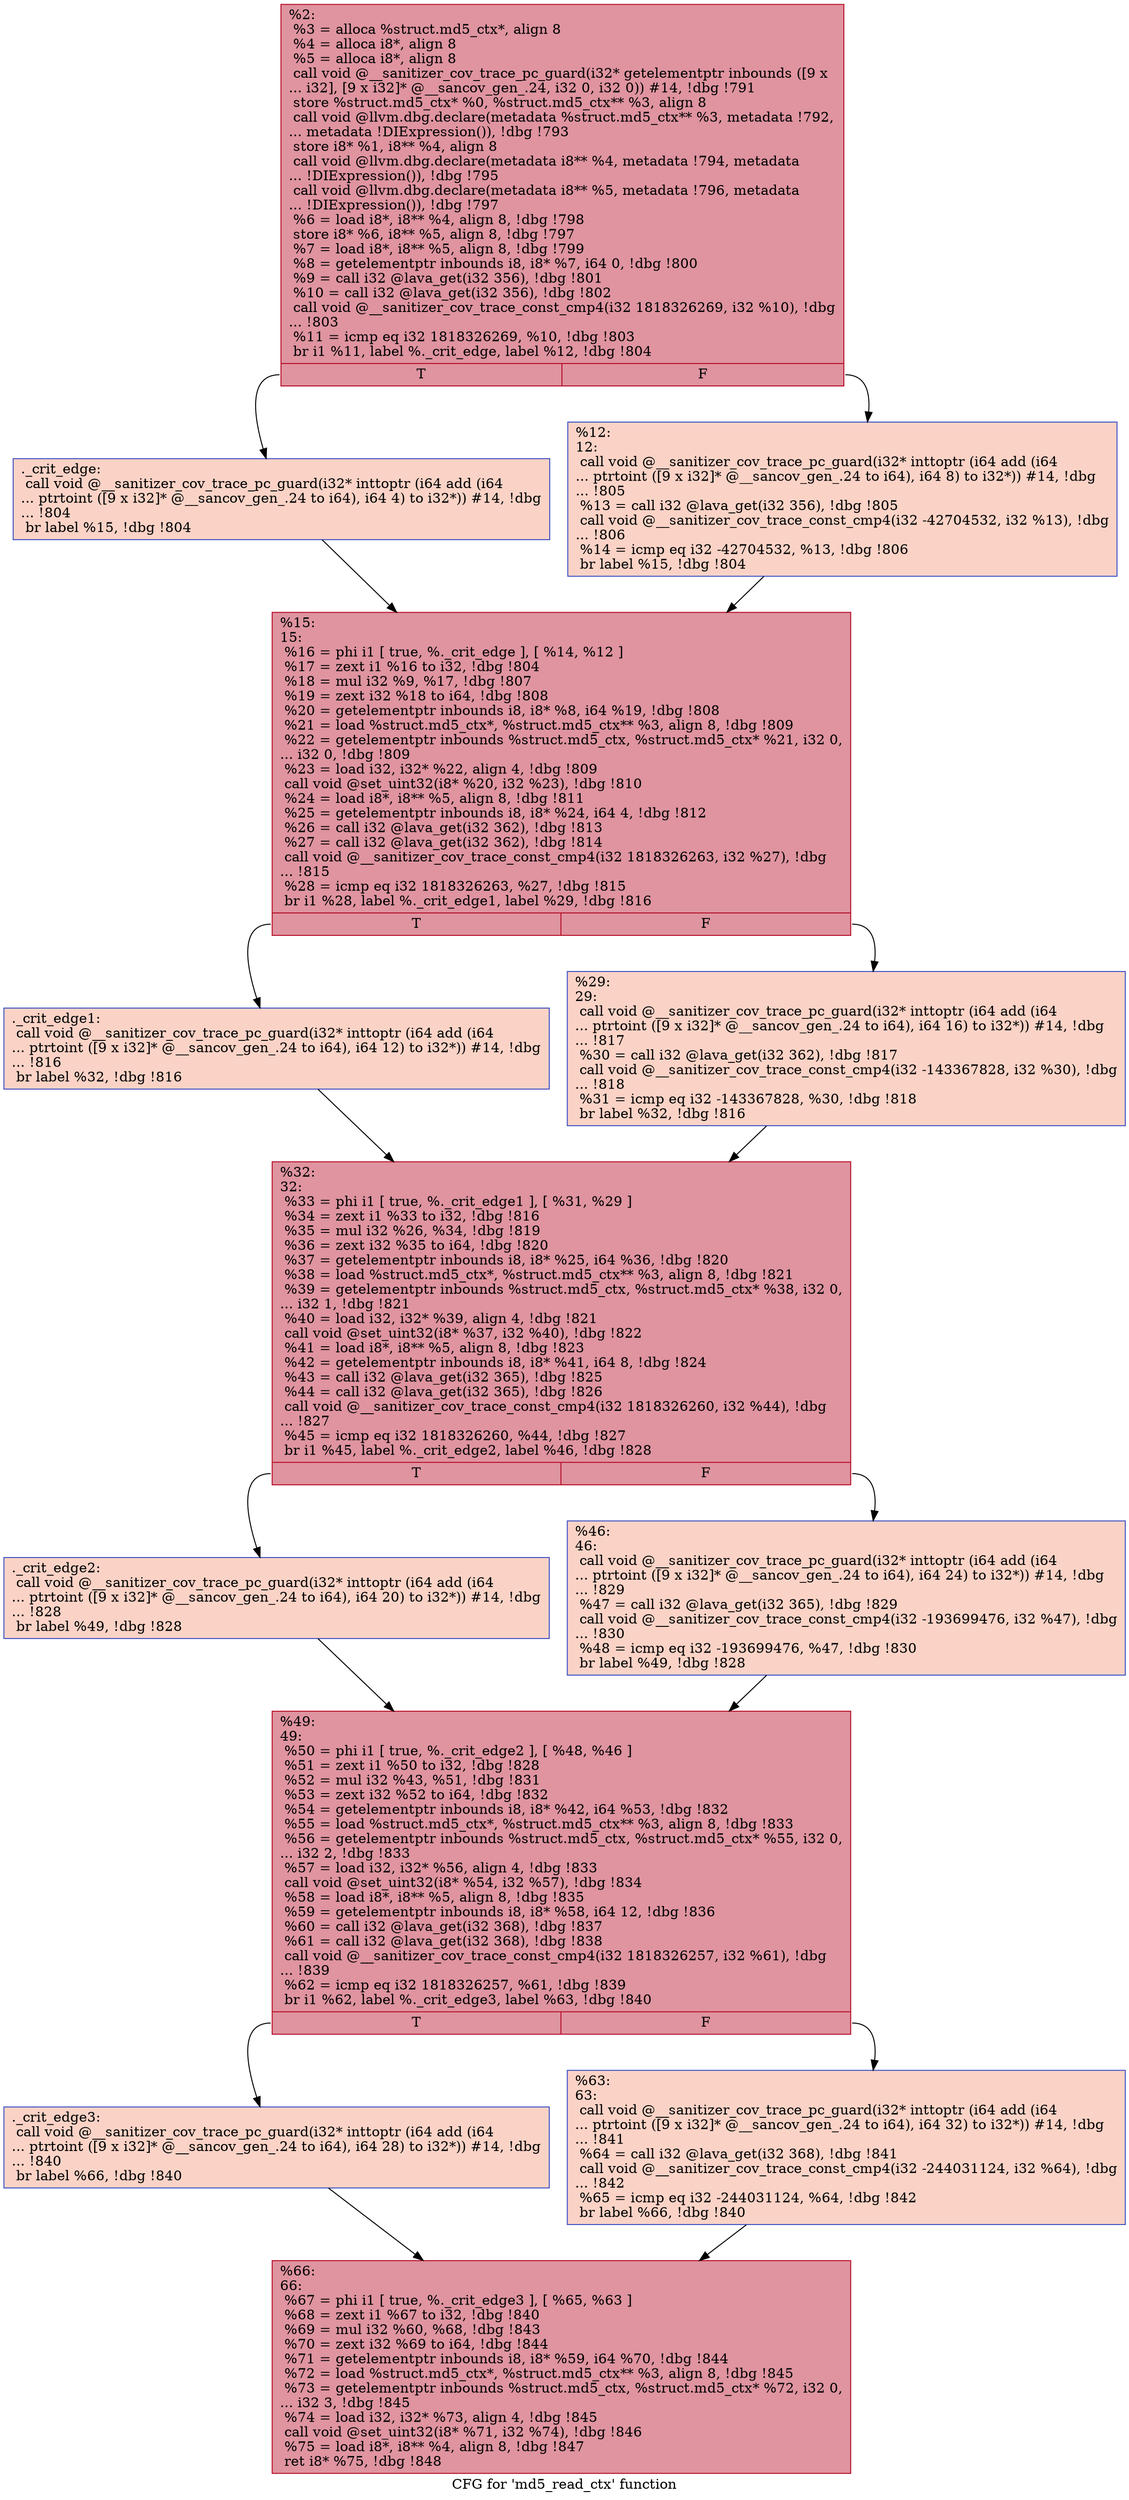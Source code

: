 digraph "CFG for 'md5_read_ctx' function" {
	label="CFG for 'md5_read_ctx' function";

	Node0x5555557a93c0 [shape=record,color="#b70d28ff", style=filled, fillcolor="#b70d2870",label="{%2:\l  %3 = alloca %struct.md5_ctx*, align 8\l  %4 = alloca i8*, align 8\l  %5 = alloca i8*, align 8\l  call void @__sanitizer_cov_trace_pc_guard(i32* getelementptr inbounds ([9 x\l... i32], [9 x i32]* @__sancov_gen_.24, i32 0, i32 0)) #14, !dbg !791\l  store %struct.md5_ctx* %0, %struct.md5_ctx** %3, align 8\l  call void @llvm.dbg.declare(metadata %struct.md5_ctx** %3, metadata !792,\l... metadata !DIExpression()), !dbg !793\l  store i8* %1, i8** %4, align 8\l  call void @llvm.dbg.declare(metadata i8** %4, metadata !794, metadata\l... !DIExpression()), !dbg !795\l  call void @llvm.dbg.declare(metadata i8** %5, metadata !796, metadata\l... !DIExpression()), !dbg !797\l  %6 = load i8*, i8** %4, align 8, !dbg !798\l  store i8* %6, i8** %5, align 8, !dbg !797\l  %7 = load i8*, i8** %5, align 8, !dbg !799\l  %8 = getelementptr inbounds i8, i8* %7, i64 0, !dbg !800\l  %9 = call i32 @lava_get(i32 356), !dbg !801\l  %10 = call i32 @lava_get(i32 356), !dbg !802\l  call void @__sanitizer_cov_trace_const_cmp4(i32 1818326269, i32 %10), !dbg\l... !803\l  %11 = icmp eq i32 1818326269, %10, !dbg !803\l  br i1 %11, label %._crit_edge, label %12, !dbg !804\l|{<s0>T|<s1>F}}"];
	Node0x5555557a93c0:s0 -> Node0x5555557a94e0;
	Node0x5555557a93c0:s1 -> Node0x5555557a9530;
	Node0x5555557a94e0 [shape=record,color="#3d50c3ff", style=filled, fillcolor="#f59c7d70",label="{._crit_edge:                                      \l  call void @__sanitizer_cov_trace_pc_guard(i32* inttoptr (i64 add (i64\l... ptrtoint ([9 x i32]* @__sancov_gen_.24 to i64), i64 4) to i32*)) #14, !dbg\l... !804\l  br label %15, !dbg !804\l}"];
	Node0x5555557a94e0 -> Node0x5555557a9580;
	Node0x5555557a9530 [shape=record,color="#3d50c3ff", style=filled, fillcolor="#f59c7d70",label="{%12:\l12:                                               \l  call void @__sanitizer_cov_trace_pc_guard(i32* inttoptr (i64 add (i64\l... ptrtoint ([9 x i32]* @__sancov_gen_.24 to i64), i64 8) to i32*)) #14, !dbg\l... !805\l  %13 = call i32 @lava_get(i32 356), !dbg !805\l  call void @__sanitizer_cov_trace_const_cmp4(i32 -42704532, i32 %13), !dbg\l... !806\l  %14 = icmp eq i32 -42704532, %13, !dbg !806\l  br label %15, !dbg !804\l}"];
	Node0x5555557a9530 -> Node0x5555557a9580;
	Node0x5555557a9580 [shape=record,color="#b70d28ff", style=filled, fillcolor="#b70d2870",label="{%15:\l15:                                               \l  %16 = phi i1 [ true, %._crit_edge ], [ %14, %12 ]\l  %17 = zext i1 %16 to i32, !dbg !804\l  %18 = mul i32 %9, %17, !dbg !807\l  %19 = zext i32 %18 to i64, !dbg !808\l  %20 = getelementptr inbounds i8, i8* %8, i64 %19, !dbg !808\l  %21 = load %struct.md5_ctx*, %struct.md5_ctx** %3, align 8, !dbg !809\l  %22 = getelementptr inbounds %struct.md5_ctx, %struct.md5_ctx* %21, i32 0,\l... i32 0, !dbg !809\l  %23 = load i32, i32* %22, align 4, !dbg !809\l  call void @set_uint32(i8* %20, i32 %23), !dbg !810\l  %24 = load i8*, i8** %5, align 8, !dbg !811\l  %25 = getelementptr inbounds i8, i8* %24, i64 4, !dbg !812\l  %26 = call i32 @lava_get(i32 362), !dbg !813\l  %27 = call i32 @lava_get(i32 362), !dbg !814\l  call void @__sanitizer_cov_trace_const_cmp4(i32 1818326263, i32 %27), !dbg\l... !815\l  %28 = icmp eq i32 1818326263, %27, !dbg !815\l  br i1 %28, label %._crit_edge1, label %29, !dbg !816\l|{<s0>T|<s1>F}}"];
	Node0x5555557a9580:s0 -> Node0x5555557a95d0;
	Node0x5555557a9580:s1 -> Node0x5555557a9620;
	Node0x5555557a95d0 [shape=record,color="#3d50c3ff", style=filled, fillcolor="#f59c7d70",label="{._crit_edge1:                                     \l  call void @__sanitizer_cov_trace_pc_guard(i32* inttoptr (i64 add (i64\l... ptrtoint ([9 x i32]* @__sancov_gen_.24 to i64), i64 12) to i32*)) #14, !dbg\l... !816\l  br label %32, !dbg !816\l}"];
	Node0x5555557a95d0 -> Node0x5555557a9670;
	Node0x5555557a9620 [shape=record,color="#3d50c3ff", style=filled, fillcolor="#f59c7d70",label="{%29:\l29:                                               \l  call void @__sanitizer_cov_trace_pc_guard(i32* inttoptr (i64 add (i64\l... ptrtoint ([9 x i32]* @__sancov_gen_.24 to i64), i64 16) to i32*)) #14, !dbg\l... !817\l  %30 = call i32 @lava_get(i32 362), !dbg !817\l  call void @__sanitizer_cov_trace_const_cmp4(i32 -143367828, i32 %30), !dbg\l... !818\l  %31 = icmp eq i32 -143367828, %30, !dbg !818\l  br label %32, !dbg !816\l}"];
	Node0x5555557a9620 -> Node0x5555557a9670;
	Node0x5555557a9670 [shape=record,color="#b70d28ff", style=filled, fillcolor="#b70d2870",label="{%32:\l32:                                               \l  %33 = phi i1 [ true, %._crit_edge1 ], [ %31, %29 ]\l  %34 = zext i1 %33 to i32, !dbg !816\l  %35 = mul i32 %26, %34, !dbg !819\l  %36 = zext i32 %35 to i64, !dbg !820\l  %37 = getelementptr inbounds i8, i8* %25, i64 %36, !dbg !820\l  %38 = load %struct.md5_ctx*, %struct.md5_ctx** %3, align 8, !dbg !821\l  %39 = getelementptr inbounds %struct.md5_ctx, %struct.md5_ctx* %38, i32 0,\l... i32 1, !dbg !821\l  %40 = load i32, i32* %39, align 4, !dbg !821\l  call void @set_uint32(i8* %37, i32 %40), !dbg !822\l  %41 = load i8*, i8** %5, align 8, !dbg !823\l  %42 = getelementptr inbounds i8, i8* %41, i64 8, !dbg !824\l  %43 = call i32 @lava_get(i32 365), !dbg !825\l  %44 = call i32 @lava_get(i32 365), !dbg !826\l  call void @__sanitizer_cov_trace_const_cmp4(i32 1818326260, i32 %44), !dbg\l... !827\l  %45 = icmp eq i32 1818326260, %44, !dbg !827\l  br i1 %45, label %._crit_edge2, label %46, !dbg !828\l|{<s0>T|<s1>F}}"];
	Node0x5555557a9670:s0 -> Node0x5555557a96c0;
	Node0x5555557a9670:s1 -> Node0x5555557a9710;
	Node0x5555557a96c0 [shape=record,color="#3d50c3ff", style=filled, fillcolor="#f59c7d70",label="{._crit_edge2:                                     \l  call void @__sanitizer_cov_trace_pc_guard(i32* inttoptr (i64 add (i64\l... ptrtoint ([9 x i32]* @__sancov_gen_.24 to i64), i64 20) to i32*)) #14, !dbg\l... !828\l  br label %49, !dbg !828\l}"];
	Node0x5555557a96c0 -> Node0x5555557a9760;
	Node0x5555557a9710 [shape=record,color="#3d50c3ff", style=filled, fillcolor="#f59c7d70",label="{%46:\l46:                                               \l  call void @__sanitizer_cov_trace_pc_guard(i32* inttoptr (i64 add (i64\l... ptrtoint ([9 x i32]* @__sancov_gen_.24 to i64), i64 24) to i32*)) #14, !dbg\l... !829\l  %47 = call i32 @lava_get(i32 365), !dbg !829\l  call void @__sanitizer_cov_trace_const_cmp4(i32 -193699476, i32 %47), !dbg\l... !830\l  %48 = icmp eq i32 -193699476, %47, !dbg !830\l  br label %49, !dbg !828\l}"];
	Node0x5555557a9710 -> Node0x5555557a9760;
	Node0x5555557a9760 [shape=record,color="#b70d28ff", style=filled, fillcolor="#b70d2870",label="{%49:\l49:                                               \l  %50 = phi i1 [ true, %._crit_edge2 ], [ %48, %46 ]\l  %51 = zext i1 %50 to i32, !dbg !828\l  %52 = mul i32 %43, %51, !dbg !831\l  %53 = zext i32 %52 to i64, !dbg !832\l  %54 = getelementptr inbounds i8, i8* %42, i64 %53, !dbg !832\l  %55 = load %struct.md5_ctx*, %struct.md5_ctx** %3, align 8, !dbg !833\l  %56 = getelementptr inbounds %struct.md5_ctx, %struct.md5_ctx* %55, i32 0,\l... i32 2, !dbg !833\l  %57 = load i32, i32* %56, align 4, !dbg !833\l  call void @set_uint32(i8* %54, i32 %57), !dbg !834\l  %58 = load i8*, i8** %5, align 8, !dbg !835\l  %59 = getelementptr inbounds i8, i8* %58, i64 12, !dbg !836\l  %60 = call i32 @lava_get(i32 368), !dbg !837\l  %61 = call i32 @lava_get(i32 368), !dbg !838\l  call void @__sanitizer_cov_trace_const_cmp4(i32 1818326257, i32 %61), !dbg\l... !839\l  %62 = icmp eq i32 1818326257, %61, !dbg !839\l  br i1 %62, label %._crit_edge3, label %63, !dbg !840\l|{<s0>T|<s1>F}}"];
	Node0x5555557a9760:s0 -> Node0x5555557a97b0;
	Node0x5555557a9760:s1 -> Node0x5555557a9800;
	Node0x5555557a97b0 [shape=record,color="#3d50c3ff", style=filled, fillcolor="#f59c7d70",label="{._crit_edge3:                                     \l  call void @__sanitizer_cov_trace_pc_guard(i32* inttoptr (i64 add (i64\l... ptrtoint ([9 x i32]* @__sancov_gen_.24 to i64), i64 28) to i32*)) #14, !dbg\l... !840\l  br label %66, !dbg !840\l}"];
	Node0x5555557a97b0 -> Node0x5555557a9850;
	Node0x5555557a9800 [shape=record,color="#3d50c3ff", style=filled, fillcolor="#f59c7d70",label="{%63:\l63:                                               \l  call void @__sanitizer_cov_trace_pc_guard(i32* inttoptr (i64 add (i64\l... ptrtoint ([9 x i32]* @__sancov_gen_.24 to i64), i64 32) to i32*)) #14, !dbg\l... !841\l  %64 = call i32 @lava_get(i32 368), !dbg !841\l  call void @__sanitizer_cov_trace_const_cmp4(i32 -244031124, i32 %64), !dbg\l... !842\l  %65 = icmp eq i32 -244031124, %64, !dbg !842\l  br label %66, !dbg !840\l}"];
	Node0x5555557a9800 -> Node0x5555557a9850;
	Node0x5555557a9850 [shape=record,color="#b70d28ff", style=filled, fillcolor="#b70d2870",label="{%66:\l66:                                               \l  %67 = phi i1 [ true, %._crit_edge3 ], [ %65, %63 ]\l  %68 = zext i1 %67 to i32, !dbg !840\l  %69 = mul i32 %60, %68, !dbg !843\l  %70 = zext i32 %69 to i64, !dbg !844\l  %71 = getelementptr inbounds i8, i8* %59, i64 %70, !dbg !844\l  %72 = load %struct.md5_ctx*, %struct.md5_ctx** %3, align 8, !dbg !845\l  %73 = getelementptr inbounds %struct.md5_ctx, %struct.md5_ctx* %72, i32 0,\l... i32 3, !dbg !845\l  %74 = load i32, i32* %73, align 4, !dbg !845\l  call void @set_uint32(i8* %71, i32 %74), !dbg !846\l  %75 = load i8*, i8** %4, align 8, !dbg !847\l  ret i8* %75, !dbg !848\l}"];
}

